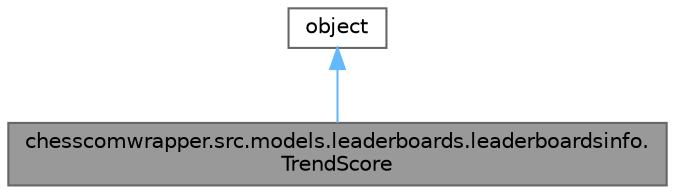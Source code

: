 digraph "chesscomwrapper.src.models.leaderboards.leaderboardsinfo.TrendScore"
{
 // LATEX_PDF_SIZE
  bgcolor="transparent";
  edge [fontname=Helvetica,fontsize=10,labelfontname=Helvetica,labelfontsize=10];
  node [fontname=Helvetica,fontsize=10,shape=box,height=0.2,width=0.4];
  Node1 [label="chesscomwrapper.src.models.leaderboards.leaderboardsinfo.\lTrendScore",height=0.2,width=0.4,color="gray40", fillcolor="grey60", style="filled", fontcolor="black",tooltip="A class to represent a trendScore object."];
  Node2 -> Node1 [dir="back",color="steelblue1",style="solid"];
  Node2 [label="object",height=0.2,width=0.4,color="gray40", fillcolor="white", style="filled",tooltip=" "];
}
